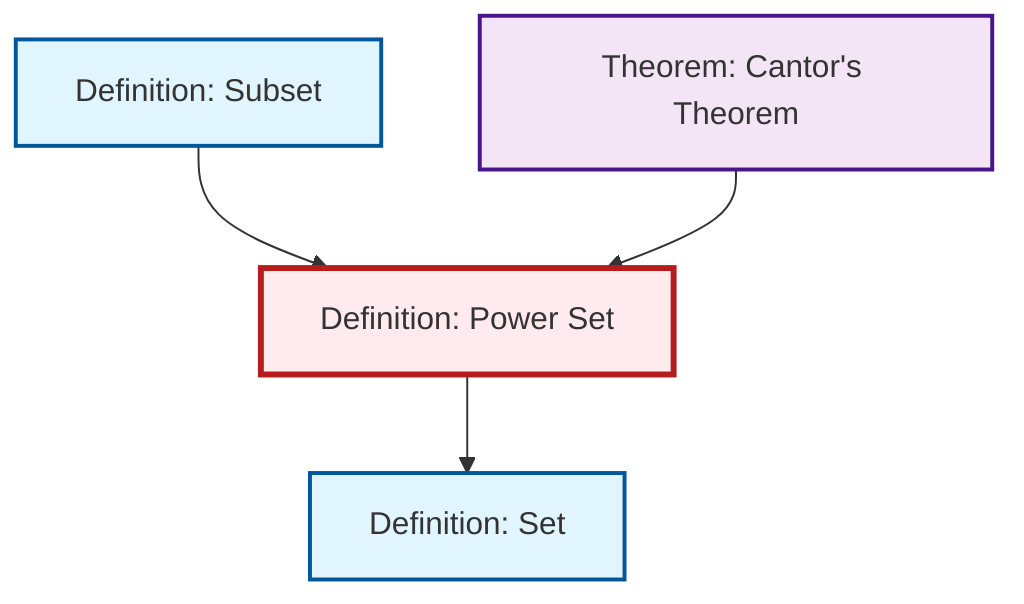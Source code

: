 graph TD
    classDef definition fill:#e1f5fe,stroke:#01579b,stroke-width:2px
    classDef theorem fill:#f3e5f5,stroke:#4a148c,stroke-width:2px
    classDef axiom fill:#fff3e0,stroke:#e65100,stroke-width:2px
    classDef example fill:#e8f5e9,stroke:#1b5e20,stroke-width:2px
    classDef current fill:#ffebee,stroke:#b71c1c,stroke-width:3px
    def-power-set["Definition: Power Set"]:::definition
    def-set["Definition: Set"]:::definition
    def-subset["Definition: Subset"]:::definition
    thm-cantor["Theorem: Cantor's Theorem"]:::theorem
    def-power-set --> def-set
    def-subset --> def-power-set
    thm-cantor --> def-power-set
    class def-power-set current
